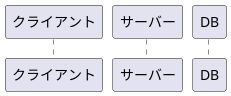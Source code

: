 @startuml
'https://plantuml.com/sequence-diagram

participant クライアント
participant サーバー
participant DB

autonumber


@enduml
